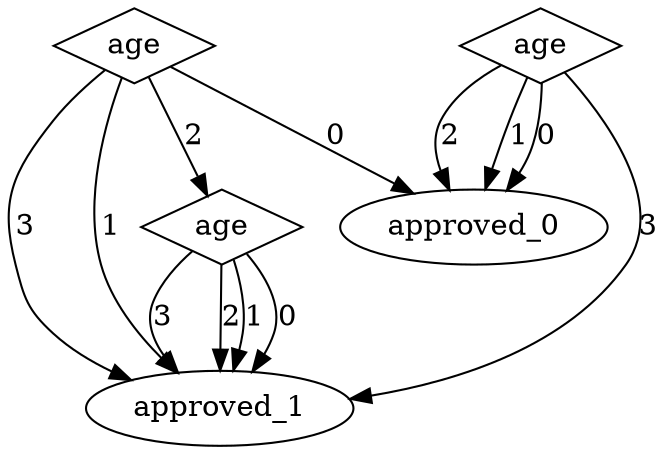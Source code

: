 digraph {
node [label=approved_1,style=""] approved_1
node [label=approved_1,style=""] approved_1
node [label=approved_1,style=""] approved_1
node [label=approved_1,style=""] approved_1
node [label=approved_1,style=""] approved_1
node [label=approved_0,style=""] approved_0
node [label=approved_0,style=""] approved_0
node [label=approved_0,style=""] approved_0
node [label=approved_1,style=""] approved_1
node [label=approved_1,style=""] approved_1
node [label=approved_0,style=""] approved_0
node [label=age,shape="diamond",style=""] 2
node [label=age,shape="diamond",style=""] 1
node [label=age,shape="diamond",style=""] 0

2 -> approved_1 [label="3"]
2 -> approved_1 [label="2"]
2 -> approved_1 [label="1"]
2 -> approved_1 [label="0"]
1 -> approved_1 [label="3"]
1 -> approved_0 [label="2"]
1 -> approved_0 [label="1"]
1 -> approved_0 [label="0"]
0 -> approved_1 [label="3"]
0 -> 2 [label="2"]
0 -> approved_1 [label="1"]
0 -> approved_0 [label="0"]
}